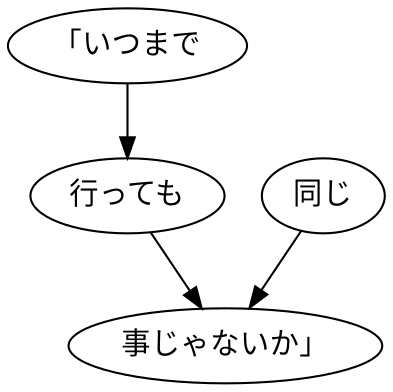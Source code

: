 digraph graph7967 {
	node0 [label="「いつまで"];
	node1 [label="行っても"];
	node2 [label="同じ"];
	node3 [label="事じゃないか」"];
	node0 -> node1;
	node1 -> node3;
	node2 -> node3;
}
